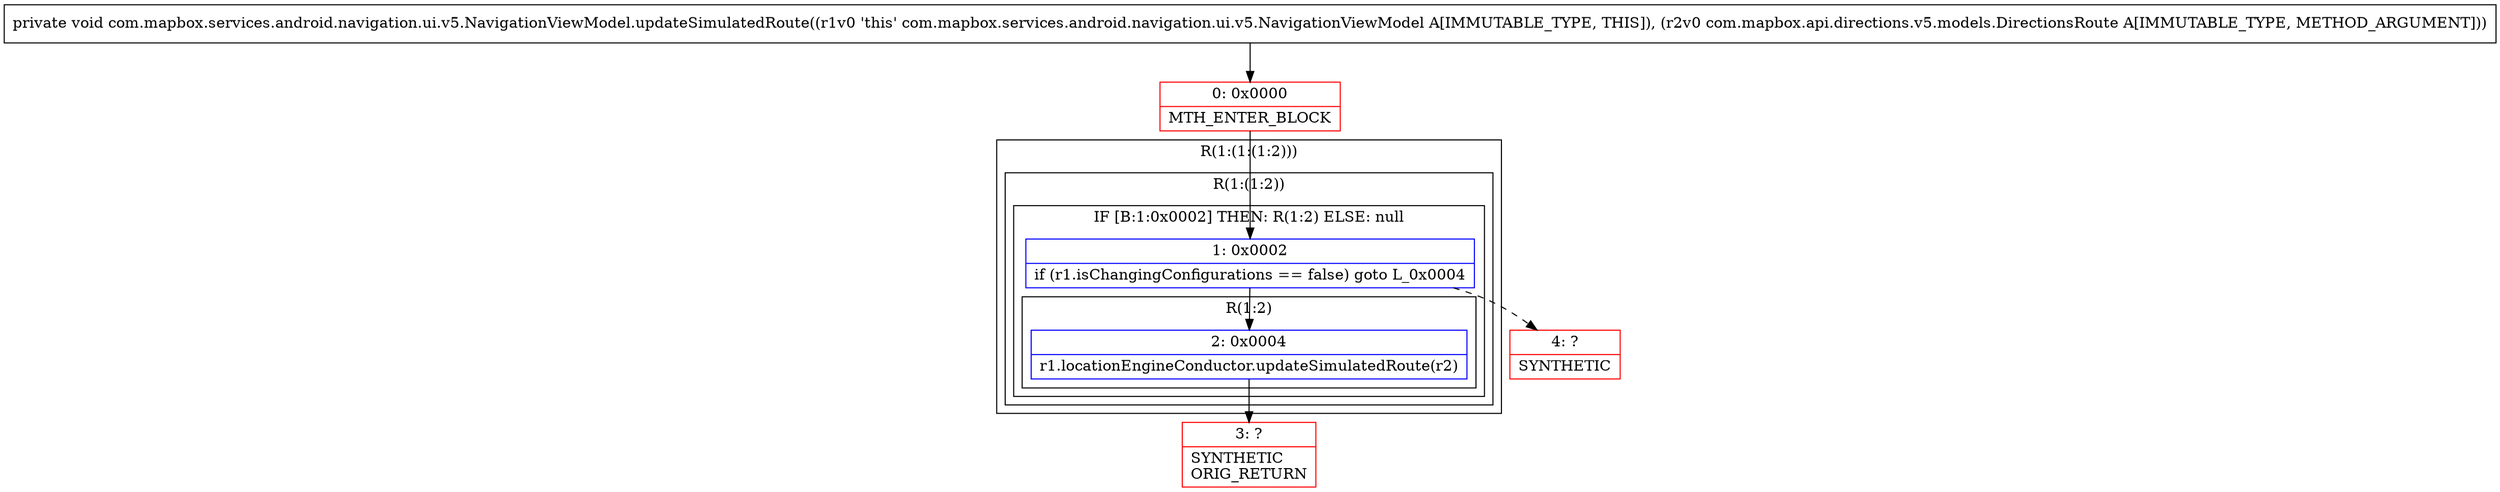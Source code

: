 digraph "CFG forcom.mapbox.services.android.navigation.ui.v5.NavigationViewModel.updateSimulatedRoute(Lcom\/mapbox\/api\/directions\/v5\/models\/DirectionsRoute;)V" {
subgraph cluster_Region_16908645 {
label = "R(1:(1:(1:2)))";
node [shape=record,color=blue];
subgraph cluster_Region_1047251382 {
label = "R(1:(1:2))";
node [shape=record,color=blue];
subgraph cluster_IfRegion_455645103 {
label = "IF [B:1:0x0002] THEN: R(1:2) ELSE: null";
node [shape=record,color=blue];
Node_1 [shape=record,label="{1\:\ 0x0002|if (r1.isChangingConfigurations == false) goto L_0x0004\l}"];
subgraph cluster_Region_1059716965 {
label = "R(1:2)";
node [shape=record,color=blue];
Node_2 [shape=record,label="{2\:\ 0x0004|r1.locationEngineConductor.updateSimulatedRoute(r2)\l}"];
}
}
}
}
Node_0 [shape=record,color=red,label="{0\:\ 0x0000|MTH_ENTER_BLOCK\l}"];
Node_3 [shape=record,color=red,label="{3\:\ ?|SYNTHETIC\lORIG_RETURN\l}"];
Node_4 [shape=record,color=red,label="{4\:\ ?|SYNTHETIC\l}"];
MethodNode[shape=record,label="{private void com.mapbox.services.android.navigation.ui.v5.NavigationViewModel.updateSimulatedRoute((r1v0 'this' com.mapbox.services.android.navigation.ui.v5.NavigationViewModel A[IMMUTABLE_TYPE, THIS]), (r2v0 com.mapbox.api.directions.v5.models.DirectionsRoute A[IMMUTABLE_TYPE, METHOD_ARGUMENT])) }"];
MethodNode -> Node_0;
Node_1 -> Node_2;
Node_1 -> Node_4[style=dashed];
Node_2 -> Node_3;
Node_0 -> Node_1;
}

